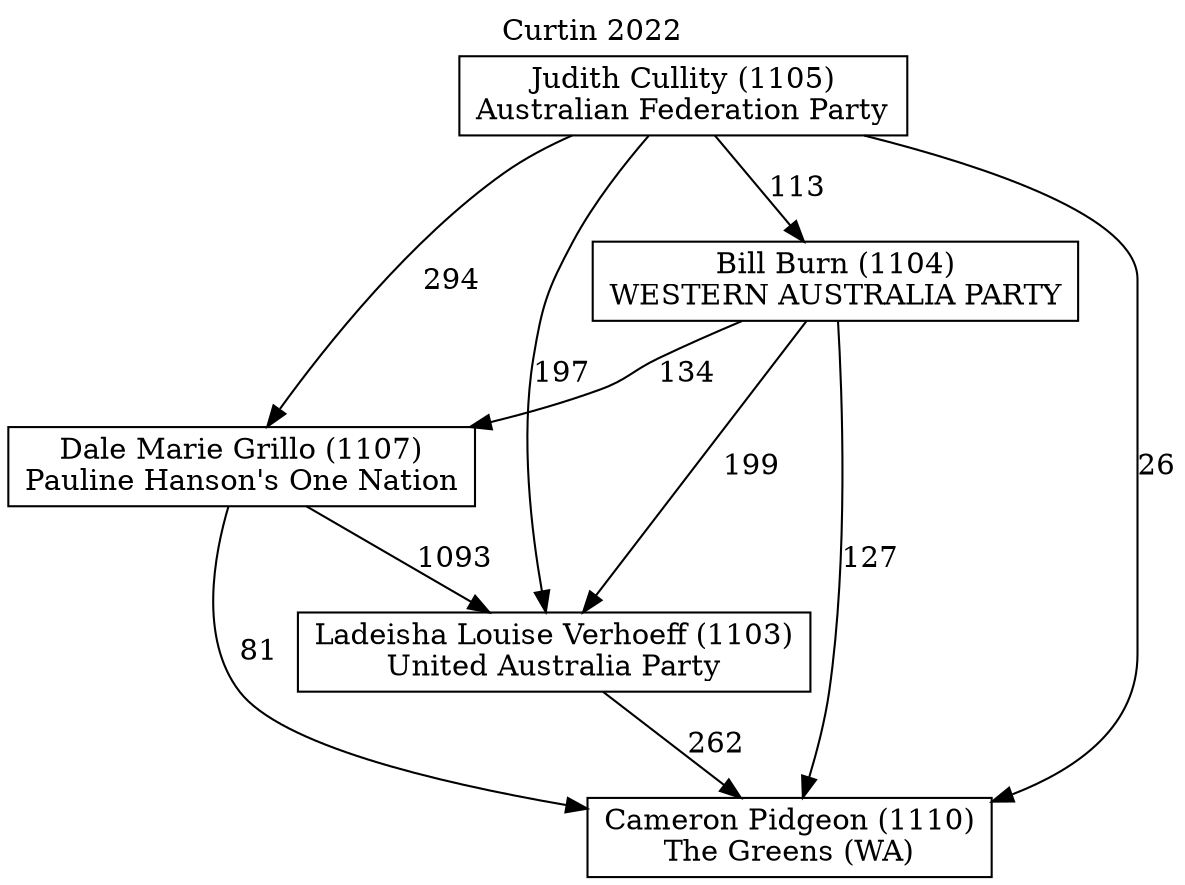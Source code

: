 // House preference flow
digraph "Cameron Pidgeon (1110)_Curtin_2022" {
	graph [label="Curtin 2022" labelloc=t mclimit=10]
	node [shape=box]
	"Dale Marie Grillo (1107)" [label="Dale Marie Grillo (1107)
Pauline Hanson's One Nation"]
	"Bill Burn (1104)" [label="Bill Burn (1104)
WESTERN AUSTRALIA PARTY"]
	"Judith Cullity (1105)" [label="Judith Cullity (1105)
Australian Federation Party"]
	"Ladeisha Louise Verhoeff (1103)" [label="Ladeisha Louise Verhoeff (1103)
United Australia Party"]
	"Cameron Pidgeon (1110)" [label="Cameron Pidgeon (1110)
The Greens (WA)"]
	"Bill Burn (1104)" -> "Cameron Pidgeon (1110)" [label=127]
	"Judith Cullity (1105)" -> "Cameron Pidgeon (1110)" [label=26]
	"Judith Cullity (1105)" -> "Bill Burn (1104)" [label=113]
	"Ladeisha Louise Verhoeff (1103)" -> "Cameron Pidgeon (1110)" [label=262]
	"Judith Cullity (1105)" -> "Ladeisha Louise Verhoeff (1103)" [label=197]
	"Dale Marie Grillo (1107)" -> "Ladeisha Louise Verhoeff (1103)" [label=1093]
	"Bill Burn (1104)" -> "Ladeisha Louise Verhoeff (1103)" [label=199]
	"Judith Cullity (1105)" -> "Dale Marie Grillo (1107)" [label=294]
	"Bill Burn (1104)" -> "Dale Marie Grillo (1107)" [label=134]
	"Dale Marie Grillo (1107)" -> "Cameron Pidgeon (1110)" [label=81]
}
